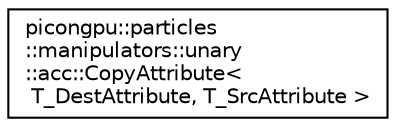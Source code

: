 digraph "Graphical Class Hierarchy"
{
 // LATEX_PDF_SIZE
  edge [fontname="Helvetica",fontsize="10",labelfontname="Helvetica",labelfontsize="10"];
  node [fontname="Helvetica",fontsize="10",shape=record];
  rankdir="LR";
  Node0 [label="picongpu::particles\l::manipulators::unary\l::acc::CopyAttribute\<\l T_DestAttribute, T_SrcAttribute \>",height=0.2,width=0.4,color="black", fillcolor="white", style="filled",URL="$structpicongpu_1_1particles_1_1manipulators_1_1unary_1_1acc_1_1_copy_attribute.html",tooltip="helper functor to copy a particle source attribute to a destination attribute"];
}
